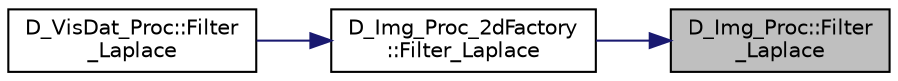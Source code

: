 digraph "D_Img_Proc::Filter_Laplace"
{
 // LATEX_PDF_SIZE
  edge [fontname="Helvetica",fontsize="10",labelfontname="Helvetica",labelfontsize="10"];
  node [fontname="Helvetica",fontsize="10",shape=record];
  rankdir="RL";
  Node1 [label="D_Img_Proc::Filter\l_Laplace",height=0.2,width=0.4,color="black", fillcolor="grey75", style="filled", fontcolor="black",tooltip=" "];
  Node1 -> Node2 [dir="back",color="midnightblue",fontsize="10",style="solid",fontname="Helvetica"];
  Node2 [label="D_Img_Proc_2dFactory\l::Filter_Laplace",height=0.2,width=0.4,color="black", fillcolor="white", style="filled",URL="$class_d___img___proc__2d_factory.html#ac90e0f27a2b9743e6a4db118a83a01e9",tooltip=" "];
  Node2 -> Node3 [dir="back",color="midnightblue",fontsize="10",style="solid",fontname="Helvetica"];
  Node3 [label="D_VisDat_Proc::Filter\l_Laplace",height=0.2,width=0.4,color="black", fillcolor="white", style="filled",URL="$class_d___vis_dat___proc.html#a5a411d1eac94a17ecd296cd1305d58fc",tooltip=" "];
}
